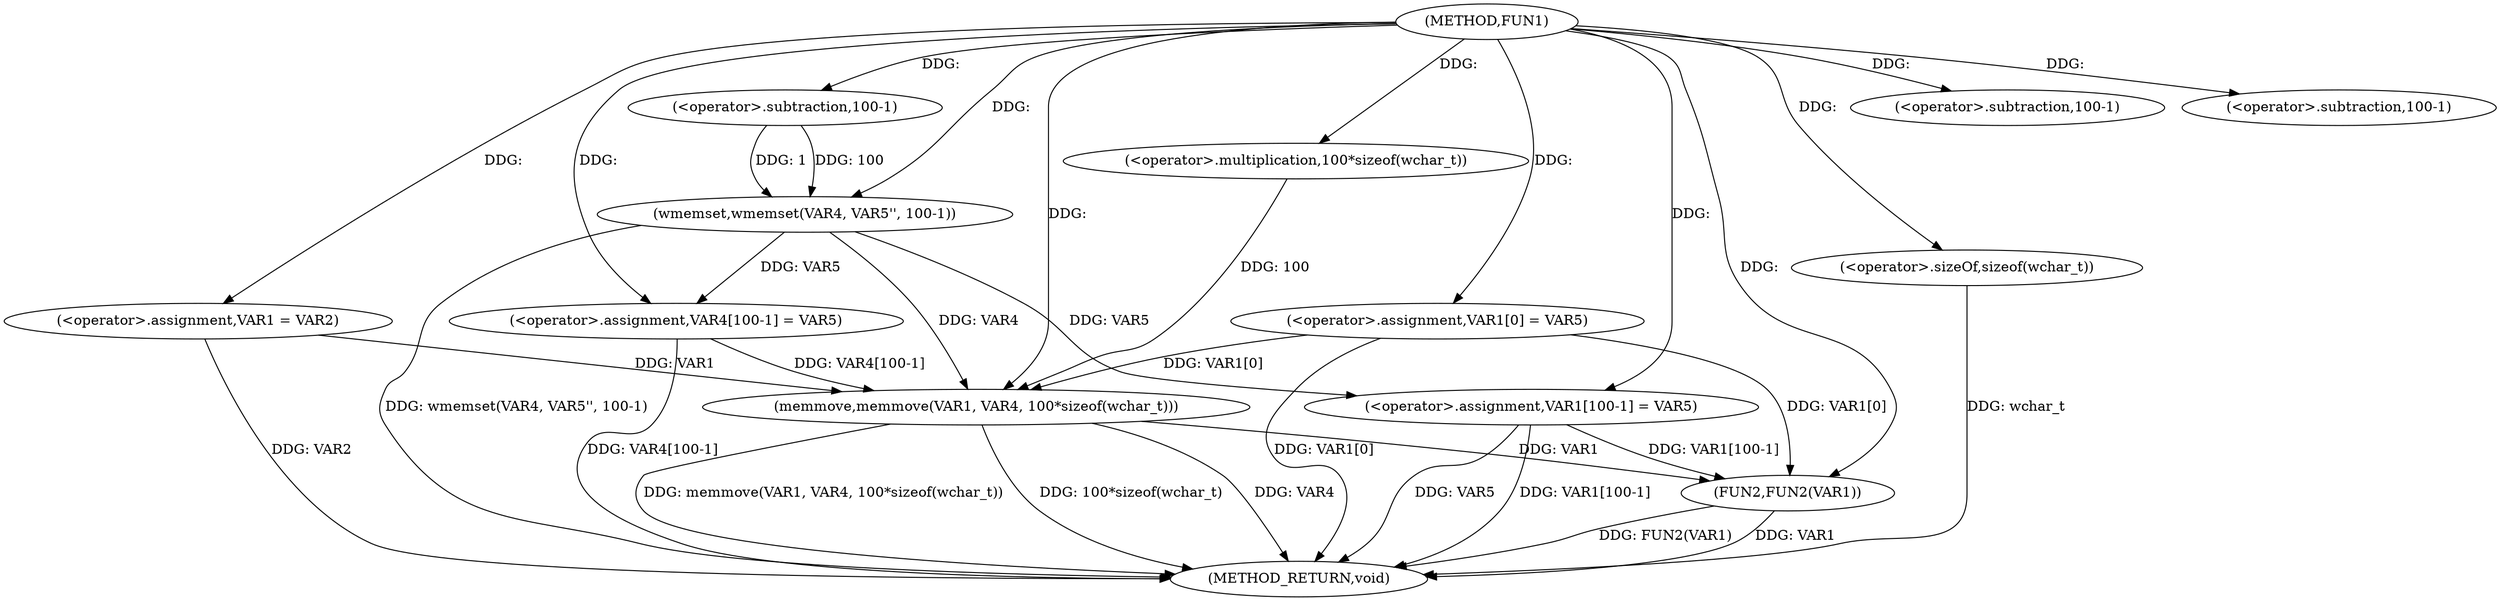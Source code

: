 digraph FUN1 {  
"1000100" [label = "(METHOD,FUN1)" ]
"1000146" [label = "(METHOD_RETURN,void)" ]
"1000107" [label = "(<operator>.assignment,VAR1 = VAR2)" ]
"1000110" [label = "(<operator>.assignment,VAR1[0] = VAR5)" ]
"1000117" [label = "(wmemset,wmemset(VAR4, VAR5'', 100-1))" ]
"1000120" [label = "(<operator>.subtraction,100-1)" ]
"1000123" [label = "(<operator>.assignment,VAR4[100-1] = VAR5)" ]
"1000126" [label = "(<operator>.subtraction,100-1)" ]
"1000130" [label = "(memmove,memmove(VAR1, VAR4, 100*sizeof(wchar_t)))" ]
"1000133" [label = "(<operator>.multiplication,100*sizeof(wchar_t))" ]
"1000135" [label = "(<operator>.sizeOf,sizeof(wchar_t))" ]
"1000137" [label = "(<operator>.assignment,VAR1[100-1] = VAR5)" ]
"1000140" [label = "(<operator>.subtraction,100-1)" ]
"1000144" [label = "(FUN2,FUN2(VAR1))" ]
  "1000117" -> "1000146"  [ label = "DDG: wmemset(VAR4, VAR5'', 100-1)"] 
  "1000130" -> "1000146"  [ label = "DDG: memmove(VAR1, VAR4, 100*sizeof(wchar_t))"] 
  "1000144" -> "1000146"  [ label = "DDG: FUN2(VAR1)"] 
  "1000130" -> "1000146"  [ label = "DDG: 100*sizeof(wchar_t)"] 
  "1000137" -> "1000146"  [ label = "DDG: VAR1[100-1]"] 
  "1000110" -> "1000146"  [ label = "DDG: VAR1[0]"] 
  "1000123" -> "1000146"  [ label = "DDG: VAR4[100-1]"] 
  "1000130" -> "1000146"  [ label = "DDG: VAR4"] 
  "1000137" -> "1000146"  [ label = "DDG: VAR5"] 
  "1000135" -> "1000146"  [ label = "DDG: wchar_t"] 
  "1000144" -> "1000146"  [ label = "DDG: VAR1"] 
  "1000107" -> "1000146"  [ label = "DDG: VAR2"] 
  "1000100" -> "1000107"  [ label = "DDG: "] 
  "1000100" -> "1000110"  [ label = "DDG: "] 
  "1000100" -> "1000117"  [ label = "DDG: "] 
  "1000120" -> "1000117"  [ label = "DDG: 100"] 
  "1000120" -> "1000117"  [ label = "DDG: 1"] 
  "1000100" -> "1000120"  [ label = "DDG: "] 
  "1000117" -> "1000123"  [ label = "DDG: VAR5"] 
  "1000100" -> "1000123"  [ label = "DDG: "] 
  "1000100" -> "1000126"  [ label = "DDG: "] 
  "1000107" -> "1000130"  [ label = "DDG: VAR1"] 
  "1000110" -> "1000130"  [ label = "DDG: VAR1[0]"] 
  "1000100" -> "1000130"  [ label = "DDG: "] 
  "1000117" -> "1000130"  [ label = "DDG: VAR4"] 
  "1000123" -> "1000130"  [ label = "DDG: VAR4[100-1]"] 
  "1000133" -> "1000130"  [ label = "DDG: 100"] 
  "1000100" -> "1000133"  [ label = "DDG: "] 
  "1000100" -> "1000135"  [ label = "DDG: "] 
  "1000100" -> "1000137"  [ label = "DDG: "] 
  "1000117" -> "1000137"  [ label = "DDG: VAR5"] 
  "1000100" -> "1000140"  [ label = "DDG: "] 
  "1000137" -> "1000144"  [ label = "DDG: VAR1[100-1]"] 
  "1000110" -> "1000144"  [ label = "DDG: VAR1[0]"] 
  "1000130" -> "1000144"  [ label = "DDG: VAR1"] 
  "1000100" -> "1000144"  [ label = "DDG: "] 
}
